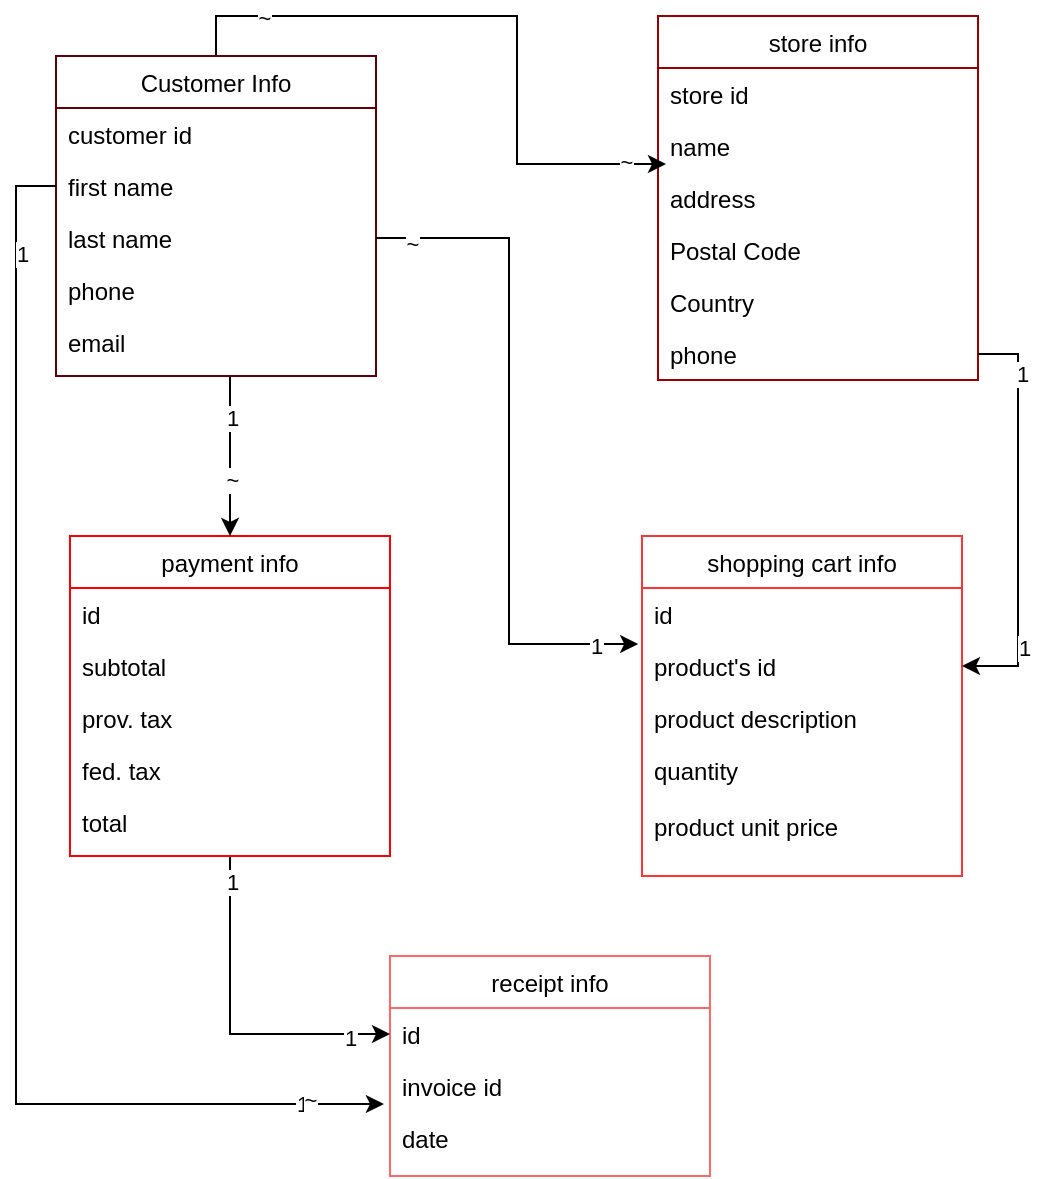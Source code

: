 <mxfile version="20.2.7" type="device"><diagram id="C5RBs43oDa-KdzZeNtuy" name="Page-1"><mxGraphModel dx="1662" dy="794" grid="1" gridSize="10" guides="1" tooltips="1" connect="1" arrows="1" fold="1" page="1" pageScale="1" pageWidth="827" pageHeight="1169" math="0" shadow="0"><root><mxCell id="WIyWlLk6GJQsqaUBKTNV-0"/><mxCell id="WIyWlLk6GJQsqaUBKTNV-1" parent="WIyWlLk6GJQsqaUBKTNV-0"/><mxCell id="zkfFHV4jXpPFQw0GAbJ--17" value="store info" style="swimlane;fontStyle=0;align=center;verticalAlign=top;childLayout=stackLayout;horizontal=1;startSize=26;horizontalStack=0;resizeParent=1;resizeLast=0;collapsible=1;marginBottom=0;rounded=0;shadow=0;strokeWidth=1;strokeColor=#990000;" parent="WIyWlLk6GJQsqaUBKTNV-1" vertex="1"><mxGeometry x="508" y="60" width="160" height="182" as="geometry"><mxRectangle x="550" y="140" width="160" height="26" as="alternateBounds"/></mxGeometry></mxCell><mxCell id="zkfFHV4jXpPFQw0GAbJ--18" value="store id" style="text;align=left;verticalAlign=top;spacingLeft=4;spacingRight=4;overflow=hidden;rotatable=0;points=[[0,0.5],[1,0.5]];portConstraint=eastwest;" parent="zkfFHV4jXpPFQw0GAbJ--17" vertex="1"><mxGeometry y="26" width="160" height="26" as="geometry"/></mxCell><mxCell id="zkfFHV4jXpPFQw0GAbJ--19" value="name" style="text;align=left;verticalAlign=top;spacingLeft=4;spacingRight=4;overflow=hidden;rotatable=0;points=[[0,0.5],[1,0.5]];portConstraint=eastwest;rounded=0;shadow=0;html=0;" parent="zkfFHV4jXpPFQw0GAbJ--17" vertex="1"><mxGeometry y="52" width="160" height="26" as="geometry"/></mxCell><mxCell id="zkfFHV4jXpPFQw0GAbJ--20" value="address" style="text;align=left;verticalAlign=top;spacingLeft=4;spacingRight=4;overflow=hidden;rotatable=0;points=[[0,0.5],[1,0.5]];portConstraint=eastwest;rounded=0;shadow=0;html=0;" parent="zkfFHV4jXpPFQw0GAbJ--17" vertex="1"><mxGeometry y="78" width="160" height="26" as="geometry"/></mxCell><mxCell id="zkfFHV4jXpPFQw0GAbJ--21" value="Postal Code" style="text;align=left;verticalAlign=top;spacingLeft=4;spacingRight=4;overflow=hidden;rotatable=0;points=[[0,0.5],[1,0.5]];portConstraint=eastwest;rounded=0;shadow=0;html=0;" parent="zkfFHV4jXpPFQw0GAbJ--17" vertex="1"><mxGeometry y="104" width="160" height="26" as="geometry"/></mxCell><mxCell id="zkfFHV4jXpPFQw0GAbJ--22" value="Country" style="text;align=left;verticalAlign=top;spacingLeft=4;spacingRight=4;overflow=hidden;rotatable=0;points=[[0,0.5],[1,0.5]];portConstraint=eastwest;rounded=0;shadow=0;html=0;" parent="zkfFHV4jXpPFQw0GAbJ--17" vertex="1"><mxGeometry y="130" width="160" height="26" as="geometry"/></mxCell><mxCell id="zkfFHV4jXpPFQw0GAbJ--24" value="phone" style="text;align=left;verticalAlign=top;spacingLeft=4;spacingRight=4;overflow=hidden;rotatable=0;points=[[0,0.5],[1,0.5]];portConstraint=eastwest;" parent="zkfFHV4jXpPFQw0GAbJ--17" vertex="1"><mxGeometry y="156" width="160" height="26" as="geometry"/></mxCell><mxCell id="1jh09Yi9B5LcbR_6z5em-0" value="shopping cart info" style="swimlane;fontStyle=0;align=center;verticalAlign=top;childLayout=stackLayout;horizontal=1;startSize=26;horizontalStack=0;resizeParent=1;resizeLast=0;collapsible=1;marginBottom=0;rounded=0;shadow=0;strokeWidth=1;strokeColor=#FF3333;" parent="WIyWlLk6GJQsqaUBKTNV-1" vertex="1"><mxGeometry x="500" y="320" width="160" height="170" as="geometry"><mxRectangle x="550" y="140" width="160" height="26" as="alternateBounds"/></mxGeometry></mxCell><mxCell id="1jh09Yi9B5LcbR_6z5em-1" value="id" style="text;align=left;verticalAlign=top;spacingLeft=4;spacingRight=4;overflow=hidden;rotatable=0;points=[[0,0.5],[1,0.5]];portConstraint=eastwest;" parent="1jh09Yi9B5LcbR_6z5em-0" vertex="1"><mxGeometry y="26" width="160" height="26" as="geometry"/></mxCell><mxCell id="1jh09Yi9B5LcbR_6z5em-2" value="product's id" style="text;align=left;verticalAlign=top;spacingLeft=4;spacingRight=4;overflow=hidden;rotatable=0;points=[[0,0.5],[1,0.5]];portConstraint=eastwest;rounded=0;shadow=0;html=0;" parent="1jh09Yi9B5LcbR_6z5em-0" vertex="1"><mxGeometry y="52" width="160" height="26" as="geometry"/></mxCell><mxCell id="1jh09Yi9B5LcbR_6z5em-3" value="product description" style="text;align=left;verticalAlign=top;spacingLeft=4;spacingRight=4;overflow=hidden;rotatable=0;points=[[0,0.5],[1,0.5]];portConstraint=eastwest;rounded=0;shadow=0;html=0;" parent="1jh09Yi9B5LcbR_6z5em-0" vertex="1"><mxGeometry y="78" width="160" height="26" as="geometry"/></mxCell><mxCell id="1jh09Yi9B5LcbR_6z5em-4" value="quantity&#10;&#10;product unit price" style="text;align=left;verticalAlign=top;spacingLeft=4;spacingRight=4;overflow=hidden;rotatable=0;points=[[0,0.5],[1,0.5]];portConstraint=eastwest;rounded=0;shadow=0;html=0;" parent="1jh09Yi9B5LcbR_6z5em-0" vertex="1"><mxGeometry y="104" width="160" height="66" as="geometry"/></mxCell><mxCell id="1jh09Yi9B5LcbR_6z5em-9" value="receipt info" style="swimlane;fontStyle=0;align=center;verticalAlign=top;childLayout=stackLayout;horizontal=1;startSize=26;horizontalStack=0;resizeParent=1;resizeLast=0;collapsible=1;marginBottom=0;rounded=0;shadow=0;strokeWidth=1;strokeColor=#FF6666;" parent="WIyWlLk6GJQsqaUBKTNV-1" vertex="1"><mxGeometry x="374" y="530" width="160" height="110" as="geometry"><mxRectangle x="550" y="140" width="160" height="26" as="alternateBounds"/></mxGeometry></mxCell><mxCell id="1jh09Yi9B5LcbR_6z5em-10" value="id" style="text;align=left;verticalAlign=top;spacingLeft=4;spacingRight=4;overflow=hidden;rotatable=0;points=[[0,0.5],[1,0.5]];portConstraint=eastwest;" parent="1jh09Yi9B5LcbR_6z5em-9" vertex="1"><mxGeometry y="26" width="160" height="26" as="geometry"/></mxCell><mxCell id="1jh09Yi9B5LcbR_6z5em-11" value="invoice id" style="text;align=left;verticalAlign=top;spacingLeft=4;spacingRight=4;overflow=hidden;rotatable=0;points=[[0,0.5],[1,0.5]];portConstraint=eastwest;rounded=0;shadow=0;html=0;" parent="1jh09Yi9B5LcbR_6z5em-9" vertex="1"><mxGeometry y="52" width="160" height="26" as="geometry"/></mxCell><mxCell id="1jh09Yi9B5LcbR_6z5em-12" value="date" style="text;align=left;verticalAlign=top;spacingLeft=4;spacingRight=4;overflow=hidden;rotatable=0;points=[[0,0.5],[1,0.5]];portConstraint=eastwest;rounded=0;shadow=0;html=0;" parent="1jh09Yi9B5LcbR_6z5em-9" vertex="1"><mxGeometry y="78" width="160" height="26" as="geometry"/></mxCell><mxCell id="1jh09Yi9B5LcbR_6z5em-53" style="edgeStyle=orthogonalEdgeStyle;rounded=0;orthogonalLoop=1;jettySize=auto;html=1;exitX=0.5;exitY=1;exitDx=0;exitDy=0;entryX=0;entryY=0.5;entryDx=0;entryDy=0;" parent="WIyWlLk6GJQsqaUBKTNV-1" source="1jh09Yi9B5LcbR_6z5em-18" target="1jh09Yi9B5LcbR_6z5em-10" edge="1"><mxGeometry relative="1" as="geometry"/></mxCell><mxCell id="IPIIT6hh70cqUQhs02lh-9" value="1" style="edgeLabel;html=1;align=center;verticalAlign=middle;resizable=0;points=[];" vertex="1" connectable="0" parent="1jh09Yi9B5LcbR_6z5em-53"><mxGeometry x="-0.846" y="1" relative="1" as="geometry"><mxPoint as="offset"/></mxGeometry></mxCell><mxCell id="IPIIT6hh70cqUQhs02lh-10" value="1" style="edgeLabel;html=1;align=center;verticalAlign=middle;resizable=0;points=[];" vertex="1" connectable="0" parent="1jh09Yi9B5LcbR_6z5em-53"><mxGeometry x="0.763" y="-2" relative="1" as="geometry"><mxPoint as="offset"/></mxGeometry></mxCell><mxCell id="1jh09Yi9B5LcbR_6z5em-18" value="payment info" style="swimlane;fontStyle=0;align=center;verticalAlign=top;childLayout=stackLayout;horizontal=1;startSize=26;horizontalStack=0;resizeParent=1;resizeLast=0;collapsible=1;marginBottom=0;rounded=0;shadow=0;strokeWidth=1;strokeColor=#FF0000;" parent="WIyWlLk6GJQsqaUBKTNV-1" vertex="1"><mxGeometry x="214" y="320" width="160" height="160" as="geometry"><mxRectangle x="550" y="140" width="160" height="26" as="alternateBounds"/></mxGeometry></mxCell><mxCell id="1jh09Yi9B5LcbR_6z5em-19" value="id" style="text;align=left;verticalAlign=top;spacingLeft=4;spacingRight=4;overflow=hidden;rotatable=0;points=[[0,0.5],[1,0.5]];portConstraint=eastwest;" parent="1jh09Yi9B5LcbR_6z5em-18" vertex="1"><mxGeometry y="26" width="160" height="26" as="geometry"/></mxCell><mxCell id="1jh09Yi9B5LcbR_6z5em-20" value="subtotal" style="text;align=left;verticalAlign=top;spacingLeft=4;spacingRight=4;overflow=hidden;rotatable=0;points=[[0,0.5],[1,0.5]];portConstraint=eastwest;rounded=0;shadow=0;html=0;" parent="1jh09Yi9B5LcbR_6z5em-18" vertex="1"><mxGeometry y="52" width="160" height="26" as="geometry"/></mxCell><mxCell id="1jh09Yi9B5LcbR_6z5em-21" value="prov. tax" style="text;align=left;verticalAlign=top;spacingLeft=4;spacingRight=4;overflow=hidden;rotatable=0;points=[[0,0.5],[1,0.5]];portConstraint=eastwest;rounded=0;shadow=0;html=0;" parent="1jh09Yi9B5LcbR_6z5em-18" vertex="1"><mxGeometry y="78" width="160" height="26" as="geometry"/></mxCell><mxCell id="1jh09Yi9B5LcbR_6z5em-22" value="fed. tax" style="text;align=left;verticalAlign=top;spacingLeft=4;spacingRight=4;overflow=hidden;rotatable=0;points=[[0,0.5],[1,0.5]];portConstraint=eastwest;rounded=0;shadow=0;html=0;" parent="1jh09Yi9B5LcbR_6z5em-18" vertex="1"><mxGeometry y="104" width="160" height="26" as="geometry"/></mxCell><mxCell id="1jh09Yi9B5LcbR_6z5em-23" value="total" style="text;align=left;verticalAlign=top;spacingLeft=4;spacingRight=4;overflow=hidden;rotatable=0;points=[[0,0.5],[1,0.5]];portConstraint=eastwest;rounded=0;shadow=0;html=0;" parent="1jh09Yi9B5LcbR_6z5em-18" vertex="1"><mxGeometry y="130" width="160" height="26" as="geometry"/></mxCell><mxCell id="1jh09Yi9B5LcbR_6z5em-46" style="edgeStyle=none;rounded=0;orthogonalLoop=1;jettySize=auto;html=1;entryX=0.5;entryY=0;entryDx=0;entryDy=0;" parent="WIyWlLk6GJQsqaUBKTNV-1" target="1jh09Yi9B5LcbR_6z5em-18" edge="1"><mxGeometry relative="1" as="geometry"><mxPoint x="294" y="240" as="sourcePoint"/></mxGeometry></mxCell><mxCell id="IPIIT6hh70cqUQhs02lh-5" value="1" style="edgeLabel;html=1;align=center;verticalAlign=middle;resizable=0;points=[];" vertex="1" connectable="0" parent="1jh09Yi9B5LcbR_6z5em-46"><mxGeometry x="-0.475" y="1" relative="1" as="geometry"><mxPoint as="offset"/></mxGeometry></mxCell><mxCell id="IPIIT6hh70cqUQhs02lh-6" value="~" style="edgeLabel;html=1;align=center;verticalAlign=middle;resizable=0;points=[];" vertex="1" connectable="0" parent="1jh09Yi9B5LcbR_6z5em-46"><mxGeometry x="0.3" y="1" relative="1" as="geometry"><mxPoint as="offset"/></mxGeometry></mxCell><mxCell id="IPIIT6hh70cqUQhs02lh-11" style="edgeStyle=orthogonalEdgeStyle;rounded=0;orthogonalLoop=1;jettySize=auto;html=1;exitX=0.5;exitY=0;exitDx=0;exitDy=0;entryX=0.025;entryY=-0.154;entryDx=0;entryDy=0;entryPerimeter=0;" edge="1" parent="WIyWlLk6GJQsqaUBKTNV-1" source="1jh09Yi9B5LcbR_6z5em-27" target="zkfFHV4jXpPFQw0GAbJ--20"><mxGeometry relative="1" as="geometry"/></mxCell><mxCell id="IPIIT6hh70cqUQhs02lh-12" value="~" style="edgeLabel;html=1;align=center;verticalAlign=middle;resizable=0;points=[];" vertex="1" connectable="0" parent="IPIIT6hh70cqUQhs02lh-11"><mxGeometry x="-0.724" y="-1" relative="1" as="geometry"><mxPoint as="offset"/></mxGeometry></mxCell><mxCell id="IPIIT6hh70cqUQhs02lh-13" value="~" style="edgeLabel;html=1;align=center;verticalAlign=middle;resizable=0;points=[];" vertex="1" connectable="0" parent="IPIIT6hh70cqUQhs02lh-11"><mxGeometry x="0.875" y="1" relative="1" as="geometry"><mxPoint as="offset"/></mxGeometry></mxCell><mxCell id="1jh09Yi9B5LcbR_6z5em-27" value="Customer Info" style="swimlane;fontStyle=0;align=center;verticalAlign=top;childLayout=stackLayout;horizontal=1;startSize=26;horizontalStack=0;resizeParent=1;resizeLast=0;collapsible=1;marginBottom=0;rounded=0;shadow=0;strokeWidth=1;strokeColor=#660000;" parent="WIyWlLk6GJQsqaUBKTNV-1" vertex="1"><mxGeometry x="207" y="80" width="160" height="160" as="geometry"><mxRectangle x="550" y="140" width="160" height="26" as="alternateBounds"/></mxGeometry></mxCell><mxCell id="1jh09Yi9B5LcbR_6z5em-28" value="customer id" style="text;align=left;verticalAlign=top;spacingLeft=4;spacingRight=4;overflow=hidden;rotatable=0;points=[[0,0.5],[1,0.5]];portConstraint=eastwest;" parent="1jh09Yi9B5LcbR_6z5em-27" vertex="1"><mxGeometry y="26" width="160" height="26" as="geometry"/></mxCell><mxCell id="1jh09Yi9B5LcbR_6z5em-29" value="first name" style="text;align=left;verticalAlign=top;spacingLeft=4;spacingRight=4;overflow=hidden;rotatable=0;points=[[0,0.5],[1,0.5]];portConstraint=eastwest;rounded=0;shadow=0;html=0;" parent="1jh09Yi9B5LcbR_6z5em-27" vertex="1"><mxGeometry y="52" width="160" height="26" as="geometry"/></mxCell><mxCell id="1jh09Yi9B5LcbR_6z5em-30" value="last name" style="text;align=left;verticalAlign=top;spacingLeft=4;spacingRight=4;overflow=hidden;rotatable=0;points=[[0,0.5],[1,0.5]];portConstraint=eastwest;rounded=0;shadow=0;html=0;" parent="1jh09Yi9B5LcbR_6z5em-27" vertex="1"><mxGeometry y="78" width="160" height="26" as="geometry"/></mxCell><mxCell id="1jh09Yi9B5LcbR_6z5em-31" value="phone" style="text;align=left;verticalAlign=top;spacingLeft=4;spacingRight=4;overflow=hidden;rotatable=0;points=[[0,0.5],[1,0.5]];portConstraint=eastwest;rounded=0;shadow=0;html=0;" parent="1jh09Yi9B5LcbR_6z5em-27" vertex="1"><mxGeometry y="104" width="160" height="26" as="geometry"/></mxCell><mxCell id="1jh09Yi9B5LcbR_6z5em-32" value="email" style="text;align=left;verticalAlign=top;spacingLeft=4;spacingRight=4;overflow=hidden;rotatable=0;points=[[0,0.5],[1,0.5]];portConstraint=eastwest;rounded=0;shadow=0;html=0;" parent="1jh09Yi9B5LcbR_6z5em-27" vertex="1"><mxGeometry y="130" width="160" height="26" as="geometry"/></mxCell><mxCell id="1jh09Yi9B5LcbR_6z5em-49" style="edgeStyle=orthogonalEdgeStyle;rounded=0;orthogonalLoop=1;jettySize=auto;html=1;exitX=1;exitY=0.5;exitDx=0;exitDy=0;entryX=-0.012;entryY=0.077;entryDx=0;entryDy=0;entryPerimeter=0;" parent="WIyWlLk6GJQsqaUBKTNV-1" source="1jh09Yi9B5LcbR_6z5em-30" target="1jh09Yi9B5LcbR_6z5em-2" edge="1"><mxGeometry relative="1" as="geometry"/></mxCell><mxCell id="IPIIT6hh70cqUQhs02lh-0" value="~" style="edgeLabel;html=1;align=center;verticalAlign=middle;resizable=0;points=[];" vertex="1" connectable="0" parent="1jh09Yi9B5LcbR_6z5em-49"><mxGeometry x="-0.892" y="-3" relative="1" as="geometry"><mxPoint as="offset"/></mxGeometry></mxCell><mxCell id="IPIIT6hh70cqUQhs02lh-1" value="1" style="edgeLabel;html=1;align=center;verticalAlign=middle;resizable=0;points=[];" vertex="1" connectable="0" parent="1jh09Yi9B5LcbR_6z5em-49"><mxGeometry x="0.874" y="-1" relative="1" as="geometry"><mxPoint as="offset"/></mxGeometry></mxCell><mxCell id="1jh09Yi9B5LcbR_6z5em-50" style="edgeStyle=orthogonalEdgeStyle;rounded=0;orthogonalLoop=1;jettySize=auto;html=1;exitX=1;exitY=0.5;exitDx=0;exitDy=0;entryX=1;entryY=0.5;entryDx=0;entryDy=0;" parent="WIyWlLk6GJQsqaUBKTNV-1" source="zkfFHV4jXpPFQw0GAbJ--24" target="1jh09Yi9B5LcbR_6z5em-2" edge="1"><mxGeometry relative="1" as="geometry"/></mxCell><mxCell id="IPIIT6hh70cqUQhs02lh-7" value="1" style="edgeLabel;html=1;align=center;verticalAlign=middle;resizable=0;points=[];" vertex="1" connectable="0" parent="1jh09Yi9B5LcbR_6z5em-50"><mxGeometry x="-0.706" y="2" relative="1" as="geometry"><mxPoint as="offset"/></mxGeometry></mxCell><mxCell id="IPIIT6hh70cqUQhs02lh-8" value="1" style="edgeLabel;html=1;align=center;verticalAlign=middle;resizable=0;points=[];" vertex="1" connectable="0" parent="1jh09Yi9B5LcbR_6z5em-50"><mxGeometry x="0.637" y="3" relative="1" as="geometry"><mxPoint as="offset"/></mxGeometry></mxCell><mxCell id="1jh09Yi9B5LcbR_6z5em-52" style="edgeStyle=orthogonalEdgeStyle;rounded=0;orthogonalLoop=1;jettySize=auto;html=1;exitX=0;exitY=0.5;exitDx=0;exitDy=0;entryX=-0.019;entryY=0.846;entryDx=0;entryDy=0;entryPerimeter=0;" parent="WIyWlLk6GJQsqaUBKTNV-1" source="1jh09Yi9B5LcbR_6z5em-29" target="1jh09Yi9B5LcbR_6z5em-11" edge="1"><mxGeometry relative="1" as="geometry"/></mxCell><mxCell id="IPIIT6hh70cqUQhs02lh-2" value="1" style="edgeLabel;html=1;align=center;verticalAlign=middle;resizable=0;points=[];" vertex="1" connectable="0" parent="1jh09Yi9B5LcbR_6z5em-52"><mxGeometry x="-0.837" y="3" relative="1" as="geometry"><mxPoint as="offset"/></mxGeometry></mxCell><mxCell id="IPIIT6hh70cqUQhs02lh-3" value="1" style="edgeLabel;html=1;align=center;verticalAlign=middle;resizable=0;points=[];" vertex="1" connectable="0" parent="1jh09Yi9B5LcbR_6z5em-52"><mxGeometry x="0.876" relative="1" as="geometry"><mxPoint as="offset"/></mxGeometry></mxCell><mxCell id="IPIIT6hh70cqUQhs02lh-14" value="~" style="edgeLabel;html=1;align=center;verticalAlign=middle;resizable=0;points=[];" vertex="1" connectable="0" parent="1jh09Yi9B5LcbR_6z5em-52"><mxGeometry x="0.888" y="2" relative="1" as="geometry"><mxPoint as="offset"/></mxGeometry></mxCell></root></mxGraphModel></diagram></mxfile>